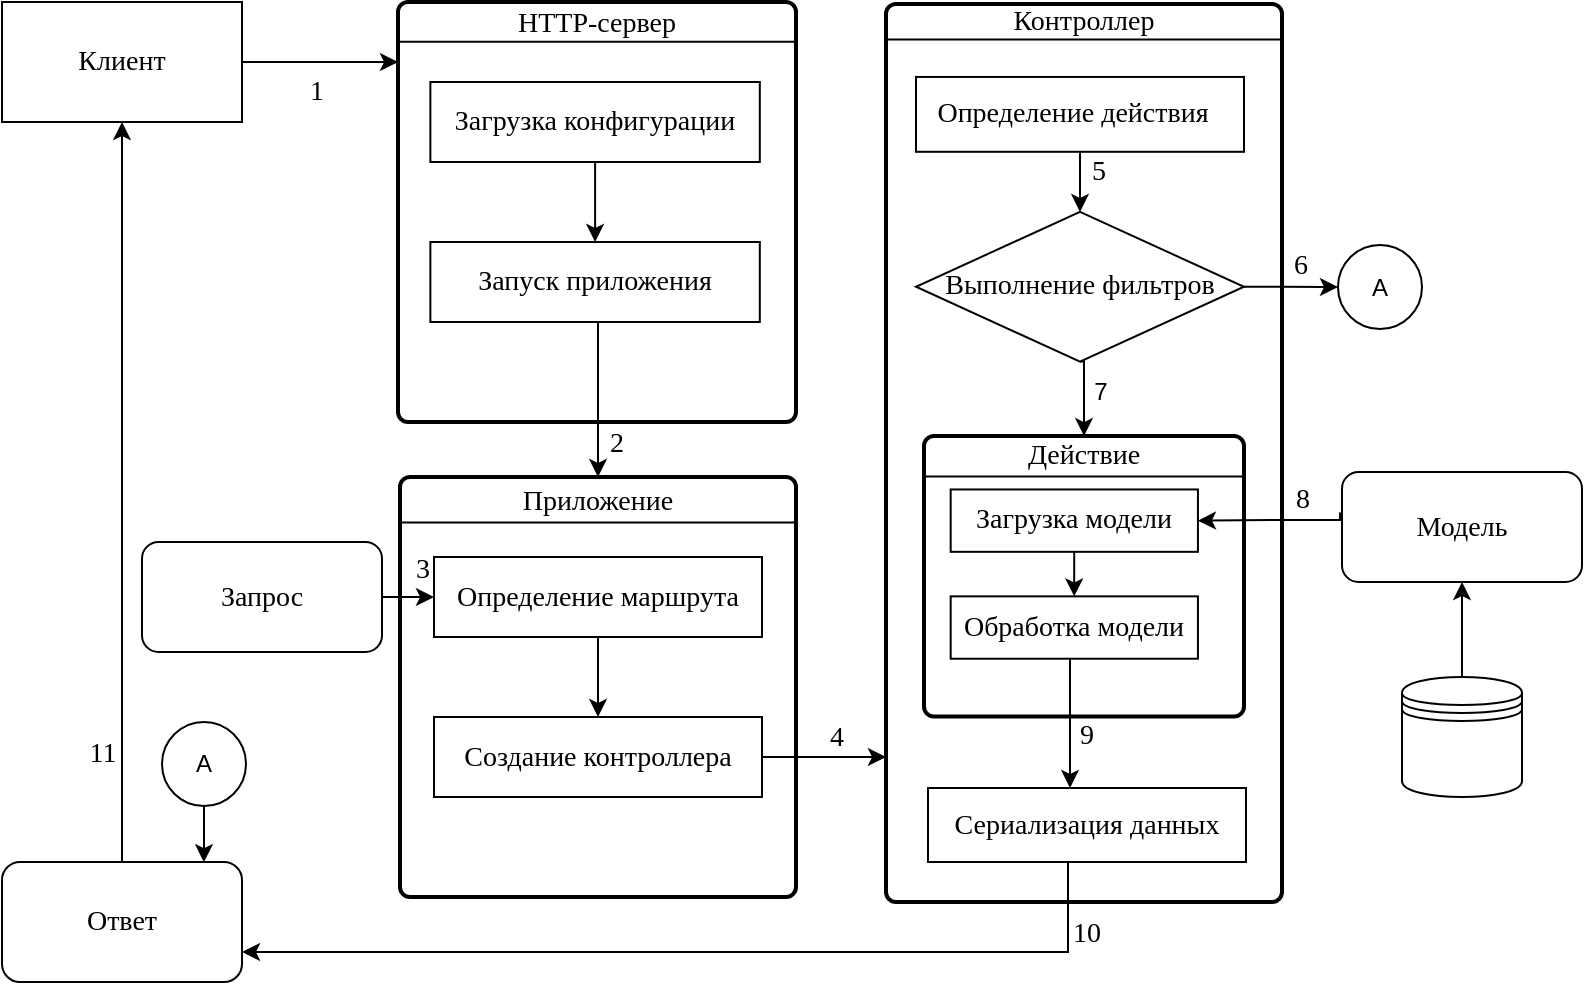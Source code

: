 <mxfile version="10.6.1" type="device"><diagram id="XAnXpjNF50aE30ZmU1wT" name="Page-1"><mxGraphModel dx="960" dy="521" grid="1" gridSize="10" guides="1" tooltips="1" connect="1" arrows="1" fold="1" page="1" pageScale="1" pageWidth="827" pageHeight="1169" background="none" math="0" shadow="0"><root><mxCell id="0"/><mxCell id="1" parent="0"/><mxCell id="lNvabR-pItfpO_bZk8TN-11" value="" style="endArrow=classic;html=1;exitX=1;exitY=0.5;exitDx=0;exitDy=0;entryX=0;entryY=0.143;entryDx=0;entryDy=0;entryPerimeter=0;fontSize=14;fontFamily=Times New Roman;" parent="1" source="lNvabR-pItfpO_bZk8TN-14" target="lNvabR-pItfpO_bZk8TN-36" edge="1"><mxGeometry width="50" height="50" relative="1" as="geometry"><mxPoint x="85" y="-30" as="sourcePoint"/><mxPoint x="238" y="50" as="targetPoint"/></mxGeometry></mxCell><mxCell id="lNvabR-pItfpO_bZk8TN-13" value="1" style="text;html=1;resizable=0;points=[];align=center;verticalAlign=middle;labelBackgroundColor=#ffffff;fontSize=14;fontFamily=Times New Roman;" parent="lNvabR-pItfpO_bZk8TN-11" vertex="1" connectable="0"><mxGeometry x="0.157" y="-2" relative="1" as="geometry"><mxPoint x="-8" y="13" as="offset"/></mxGeometry></mxCell><mxCell id="lNvabR-pItfpO_bZk8TN-14" value="Клиент" style="rounded=0;whiteSpace=wrap;html=1;fontSize=14;fontFamily=Times New Roman;" parent="1" vertex="1"><mxGeometry x="40" y="40" width="120" height="60" as="geometry"/></mxCell><mxCell id="lNvabR-pItfpO_bZk8TN-21" value="Запрос" style="rounded=1;whiteSpace=wrap;html=1;fontSize=14;fontFamily=Times New Roman;" parent="1" vertex="1"><mxGeometry x="110" y="310" width="120" height="55" as="geometry"/></mxCell><mxCell id="lNvabR-pItfpO_bZk8TN-26" value="" style="rounded=1;absoluteArcSize=1;html=1;strokeWidth=2;arcSize=10;fontSize=14;fontFamily=Times New Roman;" parent="1" vertex="1"><mxGeometry x="239" y="277.5" width="198" height="210" as="geometry"/></mxCell><mxCell id="lNvabR-pItfpO_bZk8TN-27" value="Приложение" style="html=1;strokeWidth=2;shape=mxgraph.er.anchor;fontSize=14;whiteSpace=wrap;noLabel=0;fixDash=0;part=0;fontFamily=Times New Roman;" parent="lNvabR-pItfpO_bZk8TN-26" vertex="1"><mxGeometry width="198" height="24.5" as="geometry"/></mxCell><mxCell id="lNvabR-pItfpO_bZk8TN-46" style="edgeStyle=orthogonalEdgeStyle;rounded=0;orthogonalLoop=1;jettySize=auto;html=1;fontSize=14;fontFamily=Times New Roman;entryX=0.5;entryY=0;entryDx=0;entryDy=0;exitX=0.5;exitY=1;exitDx=0;exitDy=0;" parent="lNvabR-pItfpO_bZk8TN-26" source="lNvabR-pItfpO_bZk8TN-57" target="lNvabR-pItfpO_bZk8TN-58" edge="1"><mxGeometry relative="1" as="geometry"><mxPoint x="84.7" y="87.5" as="sourcePoint"/><mxPoint x="84.7" y="113.75" as="targetPoint"/></mxGeometry></mxCell><mxCell id="lNvabR-pItfpO_bZk8TN-30" value="" style="line;strokeWidth=1;fillColor=none;align=left;verticalAlign=middle;spacingTop=-1;spacingLeft=3;spacingRight=3;rotatable=0;labelPosition=right;points=[];portConstraint=eastwest;fontSize=14;fontFamily=Times New Roman;" parent="lNvabR-pItfpO_bZk8TN-26" vertex="1"><mxGeometry y="19.25" width="198" height="7" as="geometry"/></mxCell><mxCell id="lNvabR-pItfpO_bZk8TN-57" value="&lt;span&gt;Определение маршрута&lt;/span&gt;" style="rounded=0;whiteSpace=wrap;html=1;fontFamily=Times New Roman;fontSize=14;" parent="lNvabR-pItfpO_bZk8TN-26" vertex="1"><mxGeometry x="17" y="40" width="164" height="40" as="geometry"/></mxCell><mxCell id="lNvabR-pItfpO_bZk8TN-58" value="&lt;span&gt;Создание контроллера&lt;/span&gt;" style="rounded=0;whiteSpace=wrap;html=1;fontFamily=Times New Roman;fontSize=14;" parent="lNvabR-pItfpO_bZk8TN-26" vertex="1"><mxGeometry x="17" y="120" width="164" height="40" as="geometry"/></mxCell><mxCell id="lNvabR-pItfpO_bZk8TN-31" style="edgeStyle=orthogonalEdgeStyle;rounded=0;orthogonalLoop=1;jettySize=auto;html=1;fontSize=14;fontFamily=Times New Roman;entryX=0;entryY=0.5;entryDx=0;entryDy=0;exitX=1;exitY=0.5;exitDx=0;exitDy=0;" parent="1" source="lNvabR-pItfpO_bZk8TN-21" target="lNvabR-pItfpO_bZk8TN-57" edge="1"><mxGeometry relative="1" as="geometry"><mxPoint x="230" y="313" as="sourcePoint"/><mxPoint x="669" y="103" as="targetPoint"/></mxGeometry></mxCell><mxCell id="lNvabR-pItfpO_bZk8TN-54" value="3" style="text;html=1;resizable=0;points=[];align=center;verticalAlign=middle;labelBackgroundColor=#ffffff;fontSize=14;fontFamily=Times New Roman;" parent="lNvabR-pItfpO_bZk8TN-31" vertex="1" connectable="0"><mxGeometry x="-0.278" relative="1" as="geometry"><mxPoint x="10.5" y="-13.5" as="offset"/></mxGeometry></mxCell><mxCell id="lNvabR-pItfpO_bZk8TN-36" value="" style="rounded=1;absoluteArcSize=1;html=1;strokeWidth=2;arcSize=10;fontSize=14;fontFamily=Times New Roman;" parent="1" vertex="1"><mxGeometry x="238" y="40" width="199" height="210" as="geometry"/></mxCell><mxCell id="lNvabR-pItfpO_bZk8TN-37" value="HTTP-сервер" style="html=1;strokeWidth=2;shape=mxgraph.er.anchor;fontSize=14;whiteSpace=wrap;noLabel=0;fixDash=0;part=0;fontFamily=Times New Roman;" parent="lNvabR-pItfpO_bZk8TN-36" vertex="1"><mxGeometry width="199" height="21.438" as="geometry"/></mxCell><mxCell id="lNvabR-pItfpO_bZk8TN-39" value="" style="line;strokeWidth=1;fillColor=none;align=left;verticalAlign=middle;spacingTop=-1;spacingLeft=3;spacingRight=3;rotatable=0;labelPosition=right;points=[];portConstraint=eastwest;fontSize=14;fontFamily=Times New Roman;" parent="lNvabR-pItfpO_bZk8TN-36" vertex="1"><mxGeometry y="16.844" width="199" height="6.125" as="geometry"/></mxCell><mxCell id="lNvabR-pItfpO_bZk8TN-60" style="edgeStyle=orthogonalEdgeStyle;rounded=0;orthogonalLoop=1;jettySize=auto;html=1;fontFamily=Times New Roman;fontSize=14;" parent="lNvabR-pItfpO_bZk8TN-36" source="lNvabR-pItfpO_bZk8TN-55" target="lNvabR-pItfpO_bZk8TN-56" edge="1"><mxGeometry relative="1" as="geometry"/></mxCell><mxCell id="lNvabR-pItfpO_bZk8TN-55" value="&lt;span&gt;Загрузка конфигурации&lt;/span&gt;" style="rounded=0;whiteSpace=wrap;html=1;fontFamily=Times New Roman;fontSize=14;" parent="lNvabR-pItfpO_bZk8TN-36" vertex="1"><mxGeometry x="16.187" y="40" width="164.722" height="40" as="geometry"/></mxCell><mxCell id="lNvabR-pItfpO_bZk8TN-56" value="&lt;span&gt;Запуск приложения&lt;/span&gt;" style="rounded=0;whiteSpace=wrap;html=1;fontFamily=Times New Roman;fontSize=14;" parent="lNvabR-pItfpO_bZk8TN-36" vertex="1"><mxGeometry x="16.187" y="120" width="164.722" height="40" as="geometry"/></mxCell><mxCell id="lNvabR-pItfpO_bZk8TN-42" style="edgeStyle=orthogonalEdgeStyle;rounded=0;orthogonalLoop=1;jettySize=auto;html=1;entryX=0.5;entryY=0;entryDx=0;entryDy=0;fontSize=14;fontFamily=Times New Roman;" parent="1" source="lNvabR-pItfpO_bZk8TN-56" target="lNvabR-pItfpO_bZk8TN-26" edge="1"><mxGeometry relative="1" as="geometry"><mxPoint x="428" y="179.857" as="sourcePoint"/><Array as="points"><mxPoint x="338" y="230"/><mxPoint x="338" y="230"/></Array></mxGeometry></mxCell><mxCell id="lNvabR-pItfpO_bZk8TN-43" value="2" style="text;html=1;resizable=0;points=[];autosize=1;align=left;verticalAlign=top;spacingTop=-4;fontSize=14;fontFamily=Times New Roman;" parent="1" vertex="1"><mxGeometry x="341.5" y="250" width="20" height="20" as="geometry"/></mxCell><mxCell id="lNvabR-pItfpO_bZk8TN-47" value="" style="rounded=1;absoluteArcSize=1;html=1;strokeWidth=2;arcSize=10;fontSize=14;fontFamily=Times New Roman;" parent="1" vertex="1"><mxGeometry x="482" y="41" width="198" height="449" as="geometry"/></mxCell><mxCell id="lNvabR-pItfpO_bZk8TN-48" value="Контроллер" style="html=1;strokeWidth=2;shape=mxgraph.er.anchor;fontSize=14;whiteSpace=wrap;noLabel=0;fixDash=0;part=0;fontFamily=Times New Roman;" parent="lNvabR-pItfpO_bZk8TN-47" vertex="1"><mxGeometry width="198" height="18.708" as="geometry"/></mxCell><mxCell id="lNvabR-pItfpO_bZk8TN-51" value="" style="line;strokeWidth=1;fillColor=none;align=left;verticalAlign=middle;spacingTop=-1;spacingLeft=3;spacingRight=3;rotatable=0;labelPosition=right;points=[];portConstraint=eastwest;fontSize=14;fontFamily=Times New Roman;" parent="lNvabR-pItfpO_bZk8TN-47" vertex="1"><mxGeometry x="1" y="10.29" width="198" height="14.967" as="geometry"/></mxCell><mxCell id="lNvabR-pItfpO_bZk8TN-63" style="edgeStyle=orthogonalEdgeStyle;rounded=0;orthogonalLoop=1;jettySize=auto;html=1;fontFamily=Times New Roman;fontSize=14;" parent="lNvabR-pItfpO_bZk8TN-47" source="lNvabR-pItfpO_bZk8TN-61" target="lNvabR-pItfpO_bZk8TN-62" edge="1"><mxGeometry relative="1" as="geometry"/></mxCell><mxCell id="lNvabR-pItfpO_bZk8TN-64" value="5" style="text;html=1;resizable=0;points=[];align=center;verticalAlign=middle;labelBackgroundColor=#ffffff;fontSize=14;fontFamily=Times New Roman;" parent="lNvabR-pItfpO_bZk8TN-63" vertex="1" connectable="0"><mxGeometry x="0.536" relative="1" as="geometry"><mxPoint x="9" y="-8.5" as="offset"/></mxGeometry></mxCell><mxCell id="lNvabR-pItfpO_bZk8TN-61" value="Определение действия&amp;nbsp;&amp;nbsp;" style="rounded=0;whiteSpace=wrap;html=1;fontFamily=Times New Roman;fontSize=14;" parent="lNvabR-pItfpO_bZk8TN-47" vertex="1"><mxGeometry x="15" y="36.481" width="164" height="37.417" as="geometry"/></mxCell><mxCell id="Wajg3osh7J1NM1OlBFOV-5" style="edgeStyle=orthogonalEdgeStyle;rounded=0;orthogonalLoop=1;jettySize=auto;html=1;exitX=0.5;exitY=1;exitDx=0;exitDy=0;" parent="lNvabR-pItfpO_bZk8TN-47" source="lNvabR-pItfpO_bZk8TN-62" target="lNvabR-pItfpO_bZk8TN-66" edge="1"><mxGeometry relative="1" as="geometry"><Array as="points"><mxPoint x="99" y="179"/></Array></mxGeometry></mxCell><mxCell id="Wajg3osh7J1NM1OlBFOV-7" value="7" style="text;html=1;resizable=0;points=[];align=center;verticalAlign=middle;labelBackgroundColor=#ffffff;" parent="Wajg3osh7J1NM1OlBFOV-5" vertex="1" connectable="0"><mxGeometry x="0.034" y="-5" relative="1" as="geometry"><mxPoint x="13" y="-4" as="offset"/></mxGeometry></mxCell><mxCell id="lNvabR-pItfpO_bZk8TN-62" value="Выполнение фильтров" style="rhombus;whiteSpace=wrap;html=1;fontFamily=Times New Roman;fontSize=14;" parent="lNvabR-pItfpO_bZk8TN-47" vertex="1"><mxGeometry x="15" y="103.96" width="164" height="74.833" as="geometry"/></mxCell><mxCell id="lNvabR-pItfpO_bZk8TN-65" value="" style="rounded=1;absoluteArcSize=1;html=1;strokeWidth=2;arcSize=10;fontSize=14;fontFamily=Times New Roman;" parent="lNvabR-pItfpO_bZk8TN-47" vertex="1"><mxGeometry x="19" y="216.002" width="160" height="140.312" as="geometry"/></mxCell><mxCell id="lNvabR-pItfpO_bZk8TN-66" value="Действие" style="html=1;strokeWidth=2;shape=mxgraph.er.anchor;fontSize=14;whiteSpace=wrap;noLabel=0;fixDash=0;part=0;fontFamily=Times New Roman;" parent="lNvabR-pItfpO_bZk8TN-65" vertex="1"><mxGeometry width="160" height="20" as="geometry"/></mxCell><mxCell id="lNvabR-pItfpO_bZk8TN-67" value="" style="line;strokeWidth=1;fillColor=none;align=left;verticalAlign=middle;spacingTop=-1;spacingLeft=3;spacingRight=3;rotatable=0;labelPosition=right;points=[];portConstraint=eastwest;fontSize=14;fontFamily=Times New Roman;" parent="lNvabR-pItfpO_bZk8TN-65" vertex="1"><mxGeometry y="18.254" width="160.0" height="4.092" as="geometry"/></mxCell><mxCell id="lNvabR-pItfpO_bZk8TN-68" style="edgeStyle=orthogonalEdgeStyle;rounded=0;orthogonalLoop=1;jettySize=auto;html=1;fontFamily=Times New Roman;fontSize=14;" parent="lNvabR-pItfpO_bZk8TN-65" source="lNvabR-pItfpO_bZk8TN-69" target="lNvabR-pItfpO_bZk8TN-70" edge="1"><mxGeometry relative="1" as="geometry"/></mxCell><mxCell id="lNvabR-pItfpO_bZk8TN-69" value="&lt;span&gt;Загрузка модели&lt;/span&gt;" style="rounded=0;whiteSpace=wrap;html=1;fontFamily=Times New Roman;fontSize=14;" parent="lNvabR-pItfpO_bZk8TN-65" vertex="1"><mxGeometry x="13.333" y="26.726" width="123.636" height="31.181" as="geometry"/></mxCell><mxCell id="lNvabR-pItfpO_bZk8TN-70" value="&lt;span&gt;Обработка модели&lt;/span&gt;" style="rounded=0;whiteSpace=wrap;html=1;fontFamily=Times New Roman;fontSize=14;" parent="lNvabR-pItfpO_bZk8TN-65" vertex="1"><mxGeometry x="13.333" y="80.179" width="123.636" height="31.181" as="geometry"/></mxCell><mxCell id="lNvabR-pItfpO_bZk8TN-85" value="Сериализация данных" style="rounded=0;whiteSpace=wrap;html=1;fontFamily=Times New Roman;fontSize=14;" parent="lNvabR-pItfpO_bZk8TN-47" vertex="1"><mxGeometry x="21" y="392" width="159" height="37" as="geometry"/></mxCell><mxCell id="lNvabR-pItfpO_bZk8TN-86" style="edgeStyle=orthogonalEdgeStyle;rounded=0;orthogonalLoop=1;jettySize=auto;html=1;fontFamily=Times New Roman;fontSize=14;" parent="lNvabR-pItfpO_bZk8TN-47" source="lNvabR-pItfpO_bZk8TN-70" target="lNvabR-pItfpO_bZk8TN-85" edge="1"><mxGeometry relative="1" as="geometry"><Array as="points"><mxPoint x="92" y="354.523"/><mxPoint x="92" y="354.523"/></Array></mxGeometry></mxCell><mxCell id="lNvabR-pItfpO_bZk8TN-87" value="9" style="text;html=1;resizable=0;points=[];align=center;verticalAlign=middle;labelBackgroundColor=#ffffff;fontSize=14;fontFamily=Times New Roman;" parent="lNvabR-pItfpO_bZk8TN-86" vertex="1" connectable="0"><mxGeometry x="0.599" y="-21" relative="1" as="geometry"><mxPoint x="29" y="-13" as="offset"/></mxGeometry></mxCell><mxCell id="lNvabR-pItfpO_bZk8TN-53" style="edgeStyle=orthogonalEdgeStyle;rounded=0;orthogonalLoop=1;jettySize=auto;html=1;fontSize=14;fontFamily=Times New Roman;exitX=1;exitY=0.5;exitDx=0;exitDy=0;" parent="1" source="lNvabR-pItfpO_bZk8TN-58" target="lNvabR-pItfpO_bZk8TN-47" edge="1"><mxGeometry relative="1" as="geometry"><mxPoint x="581.667" y="206.25" as="sourcePoint"/><mxPoint x="457" y="380" as="targetPoint"/><Array as="points"><mxPoint x="450" y="418"/><mxPoint x="450" y="418"/></Array></mxGeometry></mxCell><mxCell id="lNvabR-pItfpO_bZk8TN-59" value="4" style="text;html=1;resizable=0;points=[];align=center;verticalAlign=middle;labelBackgroundColor=#ffffff;fontSize=14;fontFamily=Times New Roman;" parent="lNvabR-pItfpO_bZk8TN-53" vertex="1" connectable="0"><mxGeometry x="0.608" relative="1" as="geometry"><mxPoint x="-13" y="-10" as="offset"/></mxGeometry></mxCell><mxCell id="lNvabR-pItfpO_bZk8TN-82" style="edgeStyle=orthogonalEdgeStyle;rounded=0;orthogonalLoop=1;jettySize=auto;html=1;fontFamily=Times New Roman;fontSize=14;exitX=-0.008;exitY=0.367;exitDx=0;exitDy=0;exitPerimeter=0;entryX=1;entryY=0.5;entryDx=0;entryDy=0;" parent="1" source="lNvabR-pItfpO_bZk8TN-78" target="lNvabR-pItfpO_bZk8TN-69" edge="1"><mxGeometry relative="1" as="geometry"><Array as="points"><mxPoint x="709" y="299"/><mxPoint x="680" y="299"/></Array></mxGeometry></mxCell><mxCell id="lNvabR-pItfpO_bZk8TN-83" value="8" style="text;html=1;resizable=0;points=[];align=center;verticalAlign=middle;labelBackgroundColor=#ffffff;fontSize=14;fontFamily=Times New Roman;" parent="lNvabR-pItfpO_bZk8TN-82" vertex="1" connectable="0"><mxGeometry x="-0.577" relative="1" as="geometry"><mxPoint x="-7" y="-10" as="offset"/></mxGeometry></mxCell><mxCell id="lNvabR-pItfpO_bZk8TN-78" value="Модель" style="rounded=1;whiteSpace=wrap;html=1;fontSize=14;fontFamily=Times New Roman;" parent="1" vertex="1"><mxGeometry x="710" y="275" width="120" height="55" as="geometry"/></mxCell><mxCell id="lNvabR-pItfpO_bZk8TN-81" style="edgeStyle=orthogonalEdgeStyle;rounded=0;orthogonalLoop=1;jettySize=auto;html=1;fontFamily=Times New Roman;fontSize=14;" parent="1" source="lNvabR-pItfpO_bZk8TN-79" target="lNvabR-pItfpO_bZk8TN-78" edge="1"><mxGeometry relative="1" as="geometry"/></mxCell><mxCell id="lNvabR-pItfpO_bZk8TN-79" value="" style="shape=datastore;whiteSpace=wrap;html=1;fontFamily=Times New Roman;fontSize=14;" parent="1" vertex="1"><mxGeometry x="740" y="377.5" width="60" height="60" as="geometry"/></mxCell><mxCell id="lNvabR-pItfpO_bZk8TN-92" style="edgeStyle=orthogonalEdgeStyle;rounded=0;orthogonalLoop=1;jettySize=auto;html=1;fontFamily=Times New Roman;fontSize=14;" parent="1" source="lNvabR-pItfpO_bZk8TN-89" target="lNvabR-pItfpO_bZk8TN-14" edge="1"><mxGeometry relative="1" as="geometry"><Array as="points"><mxPoint x="100" y="530"/><mxPoint x="100" y="530"/></Array></mxGeometry></mxCell><mxCell id="lNvabR-pItfpO_bZk8TN-95" value="11" style="text;html=1;resizable=0;points=[];align=center;verticalAlign=middle;labelBackgroundColor=#ffffff;fontSize=14;fontFamily=Times New Roman;" parent="lNvabR-pItfpO_bZk8TN-92" vertex="1" connectable="0"><mxGeometry x="-0.483" y="41" relative="1" as="geometry"><mxPoint x="31" y="41.5" as="offset"/></mxGeometry></mxCell><mxCell id="lNvabR-pItfpO_bZk8TN-89" value="Ответ" style="rounded=1;whiteSpace=wrap;html=1;fontFamily=Times New Roman;fontSize=14;" parent="1" vertex="1"><mxGeometry x="40" y="470" width="120" height="60" as="geometry"/></mxCell><mxCell id="lNvabR-pItfpO_bZk8TN-90" style="edgeStyle=orthogonalEdgeStyle;rounded=0;orthogonalLoop=1;jettySize=auto;html=1;fontFamily=Times New Roman;fontSize=14;entryX=1;entryY=0.75;entryDx=0;entryDy=0;" parent="1" source="lNvabR-pItfpO_bZk8TN-85" target="lNvabR-pItfpO_bZk8TN-89" edge="1"><mxGeometry relative="1" as="geometry"><mxPoint x="160" y="550" as="targetPoint"/><Array as="points"><mxPoint x="573" y="515"/></Array></mxGeometry></mxCell><mxCell id="lNvabR-pItfpO_bZk8TN-94" value="10" style="text;html=1;resizable=0;points=[];align=center;verticalAlign=middle;labelBackgroundColor=#ffffff;fontSize=14;fontFamily=Times New Roman;" parent="lNvabR-pItfpO_bZk8TN-90" vertex="1" connectable="0"><mxGeometry x="-0.334" y="1" relative="1" as="geometry"><mxPoint x="116.5" y="-10" as="offset"/></mxGeometry></mxCell><mxCell id="lNvabR-pItfpO_bZk8TN-91" style="edgeStyle=orthogonalEdgeStyle;rounded=0;orthogonalLoop=1;jettySize=auto;html=1;fontFamily=Times New Roman;fontSize=14;exitX=1;exitY=0.5;exitDx=0;exitDy=0;entryX=0;entryY=0.5;entryDx=0;entryDy=0;" parent="1" source="lNvabR-pItfpO_bZk8TN-62" target="Wajg3osh7J1NM1OlBFOV-2" edge="1"><mxGeometry relative="1" as="geometry"><mxPoint x="190" y="531" as="targetPoint"/><Array as="points"><mxPoint x="680" y="183"/><mxPoint x="680" y="183"/></Array></mxGeometry></mxCell><mxCell id="lNvabR-pItfpO_bZk8TN-93" value="6" style="text;html=1;resizable=0;points=[];align=center;verticalAlign=middle;labelBackgroundColor=#ffffff;fontSize=14;fontFamily=Times New Roman;" parent="lNvabR-pItfpO_bZk8TN-91" vertex="1" connectable="0"><mxGeometry x="-0.476" y="-3" relative="1" as="geometry"><mxPoint x="15.5" y="-14" as="offset"/></mxGeometry></mxCell><mxCell id="Wajg3osh7J1NM1OlBFOV-2" value="А" style="ellipse;whiteSpace=wrap;html=1;aspect=fixed;" parent="1" vertex="1"><mxGeometry x="708" y="161.5" width="42" height="42" as="geometry"/></mxCell><mxCell id="Wajg3osh7J1NM1OlBFOV-4" style="edgeStyle=orthogonalEdgeStyle;rounded=0;orthogonalLoop=1;jettySize=auto;html=1;entryX=0.841;entryY=0.002;entryDx=0;entryDy=0;entryPerimeter=0;" parent="1" source="Wajg3osh7J1NM1OlBFOV-3" target="lNvabR-pItfpO_bZk8TN-89" edge="1"><mxGeometry relative="1" as="geometry"/></mxCell><mxCell id="Wajg3osh7J1NM1OlBFOV-3" value="А" style="ellipse;whiteSpace=wrap;html=1;aspect=fixed;" parent="1" vertex="1"><mxGeometry x="120" y="400" width="42" height="42" as="geometry"/></mxCell></root></mxGraphModel></diagram></mxfile>